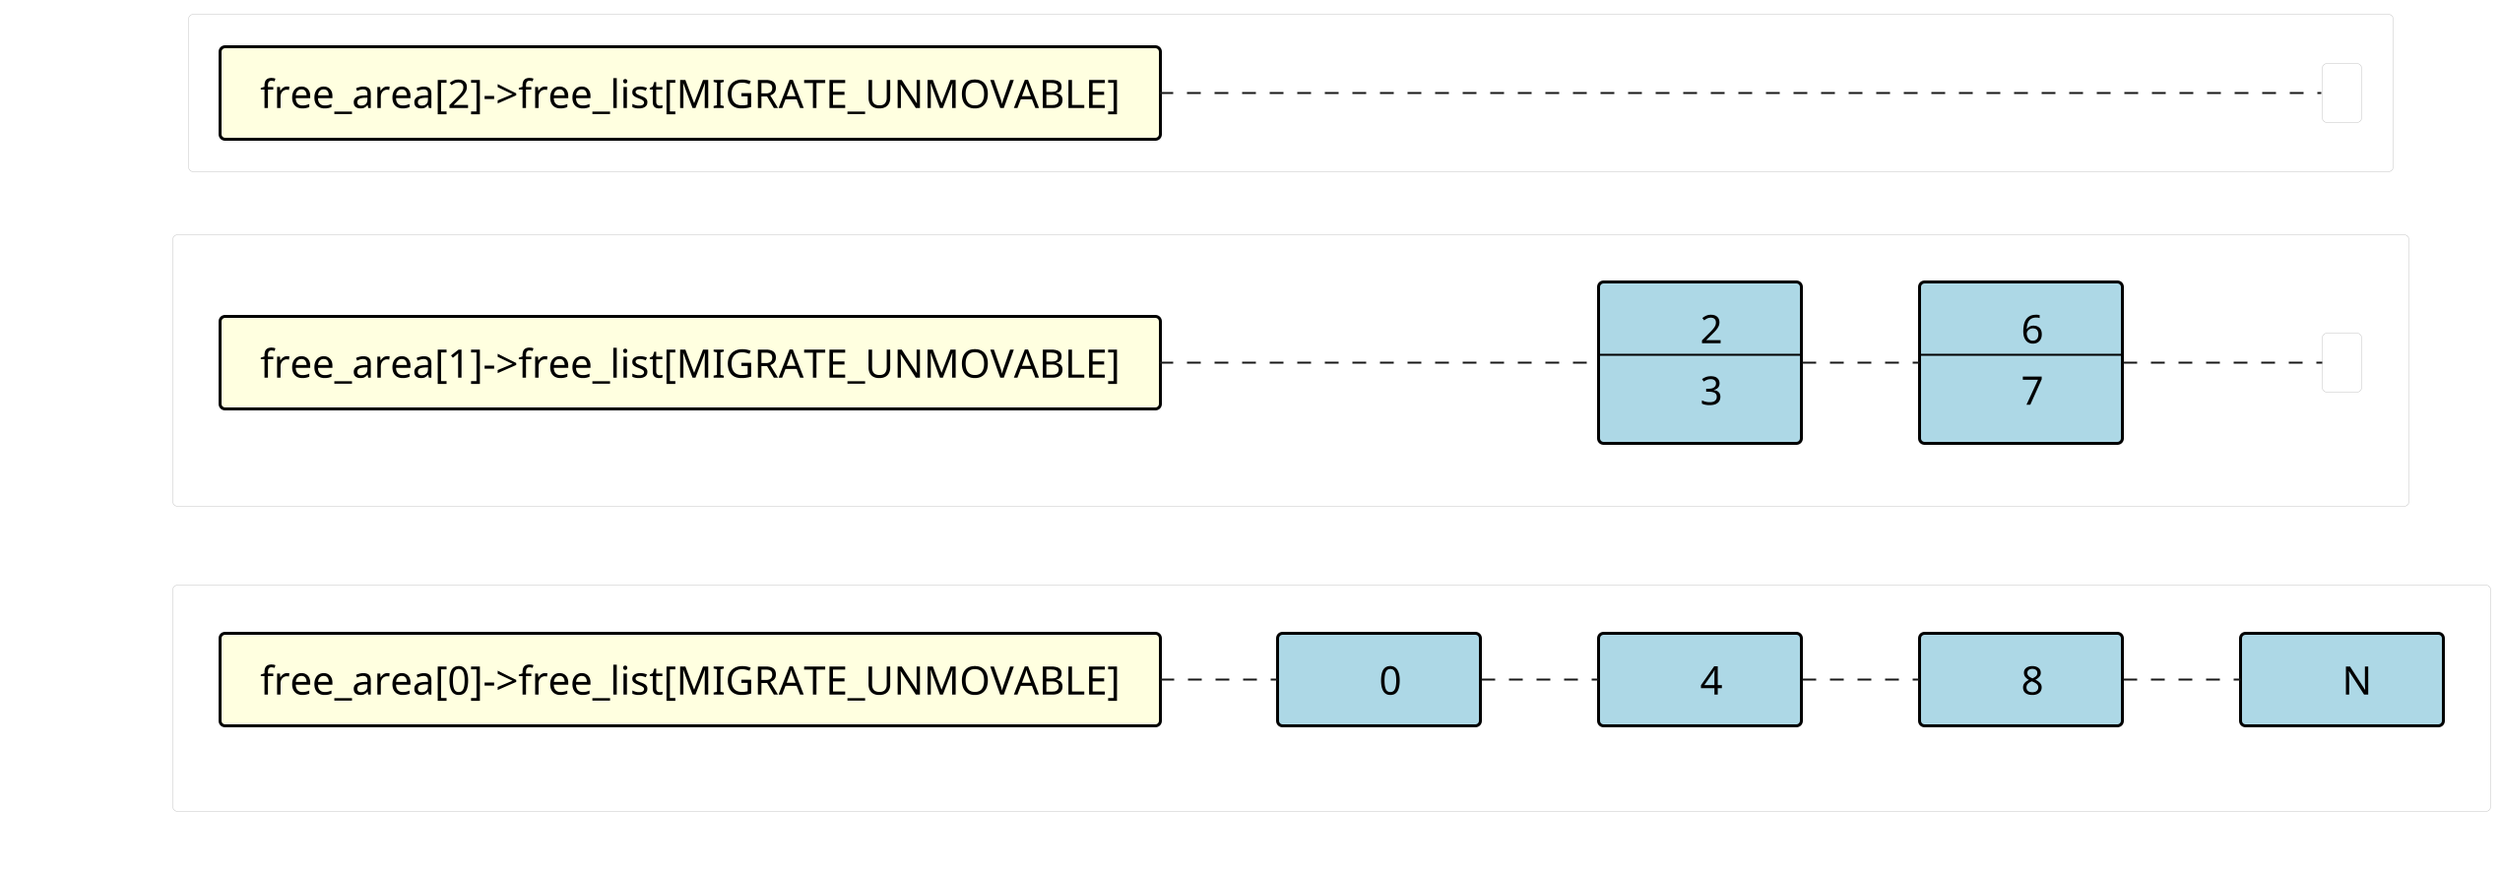 @startuml

scale 2/1
left to right direction
skinparam ComponentStyle rectangle
skinparam Component {
    FontSize 20
    BackgroundColor LightBlue
    BorderThickness 1.5
    BorderColor black
}

skinparam Rectangle {
    FontSize 0
    BackgroundColor transparent
    BorderThickness 0
}

rectangle r0 {
    component "  free_area[2]->free_list[MIGRATE_UNMOVABLE]  " as r0_c1 #LightYellow
    rectangle tag0

    [r0_c1]-down....[tag0]
}

rectangle r1 {
    component "  free_area[1]->free_list[MIGRATE_UNMOVABLE]  " as r1_c1 #LightYellow
    component r1_c2 [
    \t2\t
    ----
    \t3\t
    ]

    component r1_c3 [
    \t6\t
    ----
    \t7\t
    ]

    rectangle tag1

    [r1_c1]-down..[r1_c2]
    [r1_c2]-down.[r1_c3]
    [r1_c3]-down.[tag1]
}

rectangle r2 {
    component "  free_area[0]->free_list[MIGRATE_UNMOVABLE]  " as r2_c1 #LightYellow
    component "\t0\t" as r2_c2
    component "\t4\t" as r2_c3
    component "\t8\t" as r2_c4
    component "\tN\t" as r2_c5

    [r2_c1]-down.[r2_c2]
    [r2_c2]-down.[r2_c3]
    [r2_c3]-down.[r2_c4]
    [r2_c4]-down.[r2_c5]
}

r1-left[hidden]-r2

@enduml
